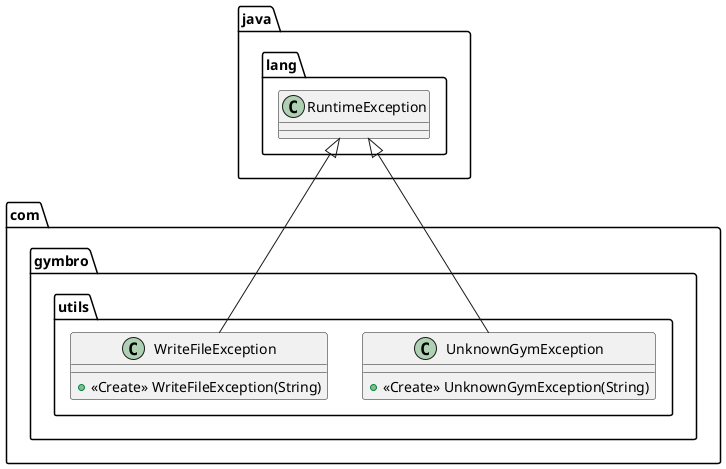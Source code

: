 @startuml

class com.gymbro.utils.UnknownGymException {
+ <<Create>> UnknownGymException(String)
}
class com.gymbro.utils.WriteFileException {
+ <<Create>> WriteFileException(String)
}

java.lang.RuntimeException <|-- com.gymbro.utils.UnknownGymException
java.lang.RuntimeException <|-- com.gymbro.utils.WriteFileException
@enduml